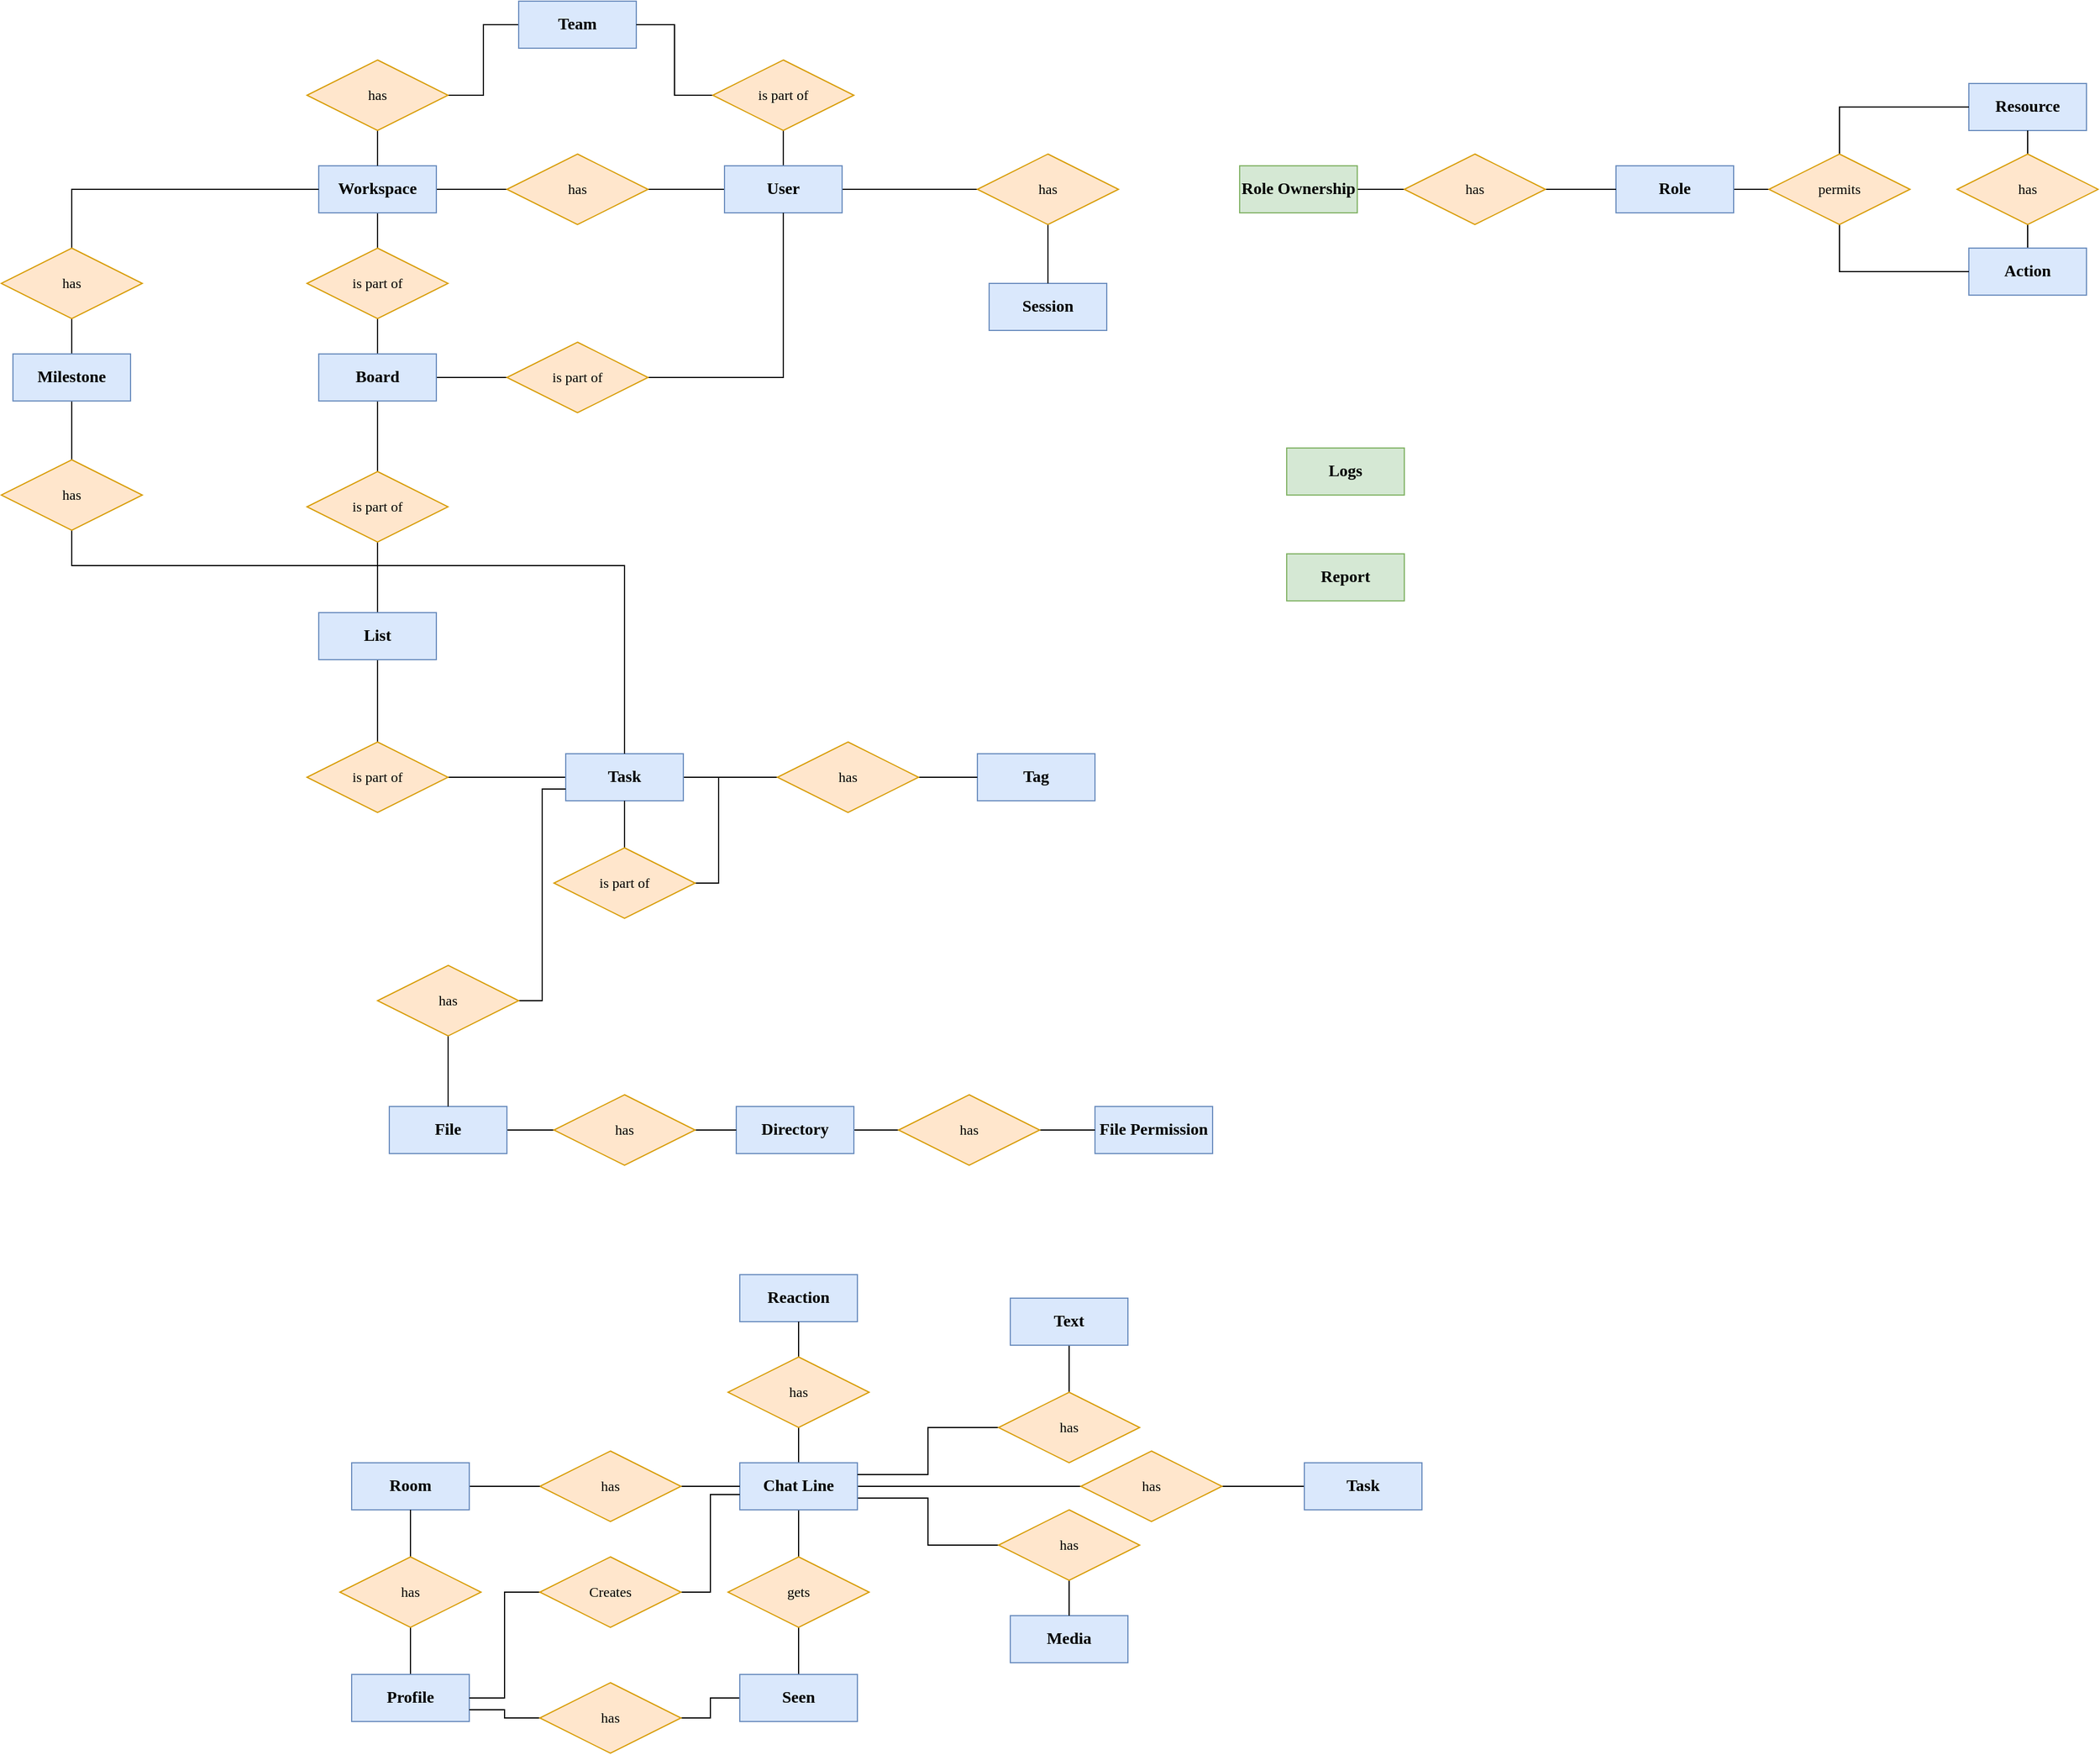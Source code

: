 <mxfile version="24.7.17">
  <diagram id="R2lEEEUBdFMjLlhIrx00" name="Page-1">
    <mxGraphModel dx="1400" dy="839" grid="1" gridSize="10" guides="1" tooltips="1" connect="1" arrows="1" fold="1" page="1" pageScale="1" pageWidth="2000" pageHeight="2000" math="0" shadow="0" extFonts="Permanent Marker^https://fonts.googleapis.com/css?family=Permanent+Marker">
      <root>
        <mxCell id="0" />
        <mxCell id="1" parent="0" />
        <mxCell id="NZ84gaIjG7b7qAjeDfiD-11" style="edgeStyle=orthogonalEdgeStyle;rounded=0;orthogonalLoop=1;jettySize=auto;html=1;entryX=1;entryY=0.5;entryDx=0;entryDy=0;endArrow=none;endFill=0;" parent="1" source="NZ84gaIjG7b7qAjeDfiD-1" target="NZ84gaIjG7b7qAjeDfiD-8" edge="1">
          <mxGeometry relative="1" as="geometry" />
        </mxCell>
        <mxCell id="NZ84gaIjG7b7qAjeDfiD-41" style="edgeStyle=orthogonalEdgeStyle;shape=connector;rounded=0;orthogonalLoop=1;jettySize=auto;html=1;entryX=0.5;entryY=1;entryDx=0;entryDy=0;strokeColor=default;align=center;verticalAlign=middle;fontFamily=Lucida Console;fontSize=12;fontColor=default;fontStyle=1;labelBackgroundColor=default;endArrow=none;endFill=0;" parent="1" source="NZ84gaIjG7b7qAjeDfiD-1" target="NZ84gaIjG7b7qAjeDfiD-40" edge="1">
          <mxGeometry relative="1" as="geometry" />
        </mxCell>
        <mxCell id="NZ84gaIjG7b7qAjeDfiD-82" style="edgeStyle=orthogonalEdgeStyle;shape=connector;rounded=0;orthogonalLoop=1;jettySize=auto;html=1;entryX=0;entryY=0.5;entryDx=0;entryDy=0;strokeColor=default;align=center;verticalAlign=middle;fontFamily=Lucida Console;fontSize=12;fontColor=default;fontStyle=1;labelBackgroundColor=default;endArrow=none;endFill=0;" parent="1" source="NZ84gaIjG7b7qAjeDfiD-1" target="NZ84gaIjG7b7qAjeDfiD-81" edge="1">
          <mxGeometry relative="1" as="geometry" />
        </mxCell>
        <mxCell id="NZ84gaIjG7b7qAjeDfiD-1" value="User" style="whiteSpace=wrap;html=1;align=center;fillColor=#dae8fc;strokeColor=#6c8ebf;fontFamily=Lucida Console;fontStyle=1;fontSize=14;" parent="1" vertex="1">
          <mxGeometry x="782" y="630" width="100" height="40" as="geometry" />
        </mxCell>
        <mxCell id="NZ84gaIjG7b7qAjeDfiD-12" style="edgeStyle=orthogonalEdgeStyle;rounded=0;orthogonalLoop=1;jettySize=auto;html=1;entryX=1;entryY=0.5;entryDx=0;entryDy=0;endArrow=none;endFill=0;" parent="1" source="NZ84gaIjG7b7qAjeDfiD-8" target="NZ84gaIjG7b7qAjeDfiD-10" edge="1">
          <mxGeometry relative="1" as="geometry" />
        </mxCell>
        <mxCell id="NZ84gaIjG7b7qAjeDfiD-8" value="has" style="shape=rhombus;perimeter=rhombusPerimeter;whiteSpace=wrap;html=1;align=center;fillColor=#ffe6cc;strokeColor=#d79b00;fontFamily=Lucida Console;" parent="1" vertex="1">
          <mxGeometry x="597" y="620" width="120" height="60" as="geometry" />
        </mxCell>
        <mxCell id="NZ84gaIjG7b7qAjeDfiD-19" style="edgeStyle=orthogonalEdgeStyle;shape=connector;rounded=0;orthogonalLoop=1;jettySize=auto;html=1;entryX=0.5;entryY=0;entryDx=0;entryDy=0;strokeColor=default;align=center;verticalAlign=middle;fontFamily=Lucida Console;fontSize=12;fontColor=default;fontStyle=1;labelBackgroundColor=default;endArrow=none;endFill=0;" parent="1" source="NZ84gaIjG7b7qAjeDfiD-10" target="NZ84gaIjG7b7qAjeDfiD-17" edge="1">
          <mxGeometry relative="1" as="geometry" />
        </mxCell>
        <mxCell id="NZ84gaIjG7b7qAjeDfiD-10" value="Workspace" style="whiteSpace=wrap;html=1;align=center;fillColor=#dae8fc;strokeColor=#6c8ebf;fontFamily=Lucida Console;fontStyle=1;fontSize=14;" parent="1" vertex="1">
          <mxGeometry x="437" y="630" width="100" height="40" as="geometry" />
        </mxCell>
        <mxCell id="NZ84gaIjG7b7qAjeDfiD-15" style="edgeStyle=orthogonalEdgeStyle;shape=connector;rounded=0;orthogonalLoop=1;jettySize=auto;html=1;entryX=0;entryY=0.5;entryDx=0;entryDy=0;strokeColor=default;align=center;verticalAlign=middle;fontFamily=Lucida Console;fontSize=12;fontColor=default;fontStyle=1;labelBackgroundColor=default;endArrow=none;endFill=0;" parent="1" source="NZ84gaIjG7b7qAjeDfiD-13" target="NZ84gaIjG7b7qAjeDfiD-14" edge="1">
          <mxGeometry relative="1" as="geometry" />
        </mxCell>
        <mxCell id="NZ84gaIjG7b7qAjeDfiD-18" style="edgeStyle=orthogonalEdgeStyle;shape=connector;rounded=0;orthogonalLoop=1;jettySize=auto;html=1;entryX=0.5;entryY=1;entryDx=0;entryDy=0;strokeColor=default;align=center;verticalAlign=middle;fontFamily=Lucida Console;fontSize=12;fontColor=default;fontStyle=1;labelBackgroundColor=default;endArrow=none;endFill=0;" parent="1" source="NZ84gaIjG7b7qAjeDfiD-13" target="NZ84gaIjG7b7qAjeDfiD-17" edge="1">
          <mxGeometry relative="1" as="geometry" />
        </mxCell>
        <mxCell id="NZ84gaIjG7b7qAjeDfiD-22" style="edgeStyle=orthogonalEdgeStyle;shape=connector;rounded=0;orthogonalLoop=1;jettySize=auto;html=1;entryX=0.5;entryY=0;entryDx=0;entryDy=0;strokeColor=default;align=center;verticalAlign=middle;fontFamily=Lucida Console;fontSize=12;fontColor=default;fontStyle=1;labelBackgroundColor=default;endArrow=none;endFill=0;" parent="1" source="NZ84gaIjG7b7qAjeDfiD-13" target="NZ84gaIjG7b7qAjeDfiD-20" edge="1">
          <mxGeometry relative="1" as="geometry" />
        </mxCell>
        <mxCell id="NZ84gaIjG7b7qAjeDfiD-13" value="Board" style="whiteSpace=wrap;html=1;align=center;fillColor=#dae8fc;strokeColor=#6c8ebf;fontFamily=Lucida Console;fontStyle=1;fontSize=14;" parent="1" vertex="1">
          <mxGeometry x="437" y="790" width="100" height="40" as="geometry" />
        </mxCell>
        <mxCell id="NZ84gaIjG7b7qAjeDfiD-16" style="edgeStyle=orthogonalEdgeStyle;shape=connector;rounded=0;orthogonalLoop=1;jettySize=auto;html=1;entryX=0.5;entryY=1;entryDx=0;entryDy=0;strokeColor=default;align=center;verticalAlign=middle;fontFamily=Lucida Console;fontSize=12;fontColor=default;fontStyle=1;labelBackgroundColor=default;endArrow=none;endFill=0;" parent="1" source="NZ84gaIjG7b7qAjeDfiD-14" target="NZ84gaIjG7b7qAjeDfiD-1" edge="1">
          <mxGeometry relative="1" as="geometry" />
        </mxCell>
        <mxCell id="NZ84gaIjG7b7qAjeDfiD-14" value="is part of" style="shape=rhombus;perimeter=rhombusPerimeter;whiteSpace=wrap;html=1;align=center;fillColor=#ffe6cc;strokeColor=#d79b00;fontFamily=Lucida Console;" parent="1" vertex="1">
          <mxGeometry x="597" y="780" width="120" height="60" as="geometry" />
        </mxCell>
        <mxCell id="NZ84gaIjG7b7qAjeDfiD-17" value="is part of" style="shape=rhombus;perimeter=rhombusPerimeter;whiteSpace=wrap;html=1;align=center;fillColor=#ffe6cc;strokeColor=#d79b00;fontFamily=Lucida Console;" parent="1" vertex="1">
          <mxGeometry x="427" y="700" width="120" height="60" as="geometry" />
        </mxCell>
        <mxCell id="NZ84gaIjG7b7qAjeDfiD-23" style="edgeStyle=orthogonalEdgeStyle;shape=connector;rounded=0;orthogonalLoop=1;jettySize=auto;html=1;entryX=0.5;entryY=0;entryDx=0;entryDy=0;strokeColor=default;align=center;verticalAlign=middle;fontFamily=Lucida Console;fontSize=12;fontColor=default;fontStyle=1;labelBackgroundColor=default;endArrow=none;endFill=0;" parent="1" source="NZ84gaIjG7b7qAjeDfiD-20" target="NZ84gaIjG7b7qAjeDfiD-21" edge="1">
          <mxGeometry relative="1" as="geometry" />
        </mxCell>
        <mxCell id="NZ84gaIjG7b7qAjeDfiD-20" value="is part of" style="shape=rhombus;perimeter=rhombusPerimeter;whiteSpace=wrap;html=1;align=center;fillColor=#ffe6cc;strokeColor=#d79b00;fontFamily=Lucida Console;" parent="1" vertex="1">
          <mxGeometry x="427" y="890" width="120" height="60" as="geometry" />
        </mxCell>
        <mxCell id="NZ84gaIjG7b7qAjeDfiD-26" style="edgeStyle=orthogonalEdgeStyle;shape=connector;rounded=0;orthogonalLoop=1;jettySize=auto;html=1;entryX=0.5;entryY=0;entryDx=0;entryDy=0;strokeColor=default;align=center;verticalAlign=middle;fontFamily=Lucida Console;fontSize=12;fontColor=default;fontStyle=1;labelBackgroundColor=default;endArrow=none;endFill=0;" parent="1" source="NZ84gaIjG7b7qAjeDfiD-21" target="NZ84gaIjG7b7qAjeDfiD-24" edge="1">
          <mxGeometry relative="1" as="geometry" />
        </mxCell>
        <mxCell id="NZ84gaIjG7b7qAjeDfiD-21" value="List" style="whiteSpace=wrap;html=1;align=center;fillColor=#dae8fc;strokeColor=#6c8ebf;fontFamily=Lucida Console;fontStyle=1;fontSize=14;" parent="1" vertex="1">
          <mxGeometry x="437" y="1010" width="100" height="40" as="geometry" />
        </mxCell>
        <mxCell id="NZ84gaIjG7b7qAjeDfiD-28" style="edgeStyle=orthogonalEdgeStyle;shape=connector;rounded=0;orthogonalLoop=1;jettySize=auto;html=1;entryX=0;entryY=0.5;entryDx=0;entryDy=0;strokeColor=default;align=center;verticalAlign=middle;fontFamily=Lucida Console;fontSize=12;fontColor=default;fontStyle=1;labelBackgroundColor=default;endArrow=none;endFill=0;" parent="1" source="NZ84gaIjG7b7qAjeDfiD-24" target="NZ84gaIjG7b7qAjeDfiD-25" edge="1">
          <mxGeometry relative="1" as="geometry" />
        </mxCell>
        <mxCell id="NZ84gaIjG7b7qAjeDfiD-24" value="is part of" style="shape=rhombus;perimeter=rhombusPerimeter;whiteSpace=wrap;html=1;align=center;fillColor=#ffe6cc;strokeColor=#d79b00;fontFamily=Lucida Console;" parent="1" vertex="1">
          <mxGeometry x="427" y="1120" width="120" height="60" as="geometry" />
        </mxCell>
        <mxCell id="NZ84gaIjG7b7qAjeDfiD-33" style="edgeStyle=orthogonalEdgeStyle;shape=connector;rounded=0;orthogonalLoop=1;jettySize=auto;html=1;entryX=1;entryY=0.5;entryDx=0;entryDy=0;strokeColor=default;align=center;verticalAlign=middle;fontFamily=Lucida Console;fontSize=12;fontColor=default;fontStyle=1;labelBackgroundColor=default;endArrow=none;endFill=0;" parent="1" source="NZ84gaIjG7b7qAjeDfiD-25" target="NZ84gaIjG7b7qAjeDfiD-29" edge="1">
          <mxGeometry relative="1" as="geometry">
            <Array as="points">
              <mxPoint x="777" y="1150" />
              <mxPoint x="777" y="1240" />
            </Array>
          </mxGeometry>
        </mxCell>
        <mxCell id="NZ84gaIjG7b7qAjeDfiD-36" style="edgeStyle=orthogonalEdgeStyle;shape=connector;rounded=0;orthogonalLoop=1;jettySize=auto;html=1;entryX=0;entryY=0.5;entryDx=0;entryDy=0;strokeColor=default;align=center;verticalAlign=middle;fontFamily=Lucida Console;fontSize=12;fontColor=default;fontStyle=1;labelBackgroundColor=default;endArrow=none;endFill=0;" parent="1" source="NZ84gaIjG7b7qAjeDfiD-25" target="NZ84gaIjG7b7qAjeDfiD-35" edge="1">
          <mxGeometry relative="1" as="geometry" />
        </mxCell>
        <mxCell id="NZ84gaIjG7b7qAjeDfiD-25" value="Task" style="whiteSpace=wrap;html=1;align=center;fillColor=#dae8fc;strokeColor=#6c8ebf;fontFamily=Lucida Console;fontStyle=1;fontSize=14;" parent="1" vertex="1">
          <mxGeometry x="647" y="1130" width="100" height="40" as="geometry" />
        </mxCell>
        <mxCell id="NZ84gaIjG7b7qAjeDfiD-32" style="edgeStyle=orthogonalEdgeStyle;shape=connector;rounded=0;orthogonalLoop=1;jettySize=auto;html=1;entryX=0.5;entryY=1;entryDx=0;entryDy=0;strokeColor=default;align=center;verticalAlign=middle;fontFamily=Lucida Console;fontSize=12;fontColor=default;fontStyle=1;labelBackgroundColor=default;endArrow=none;endFill=0;" parent="1" source="NZ84gaIjG7b7qAjeDfiD-29" target="NZ84gaIjG7b7qAjeDfiD-25" edge="1">
          <mxGeometry relative="1" as="geometry" />
        </mxCell>
        <mxCell id="NZ84gaIjG7b7qAjeDfiD-29" value="is part of" style="shape=rhombus;perimeter=rhombusPerimeter;whiteSpace=wrap;html=1;align=center;fillColor=#ffe6cc;strokeColor=#d79b00;fontFamily=Lucida Console;" parent="1" vertex="1">
          <mxGeometry x="637" y="1210" width="120" height="60" as="geometry" />
        </mxCell>
        <mxCell id="NZ84gaIjG7b7qAjeDfiD-34" value="Tag" style="whiteSpace=wrap;html=1;align=center;fillColor=#dae8fc;strokeColor=#6c8ebf;fontFamily=Lucida Console;fontStyle=1;fontSize=14;" parent="1" vertex="1">
          <mxGeometry x="997" y="1130" width="100" height="40" as="geometry" />
        </mxCell>
        <mxCell id="NZ84gaIjG7b7qAjeDfiD-37" style="edgeStyle=orthogonalEdgeStyle;shape=connector;rounded=0;orthogonalLoop=1;jettySize=auto;html=1;entryX=0;entryY=0.5;entryDx=0;entryDy=0;strokeColor=default;align=center;verticalAlign=middle;fontFamily=Lucida Console;fontSize=12;fontColor=default;fontStyle=1;labelBackgroundColor=default;endArrow=none;endFill=0;" parent="1" source="NZ84gaIjG7b7qAjeDfiD-35" target="NZ84gaIjG7b7qAjeDfiD-34" edge="1">
          <mxGeometry relative="1" as="geometry" />
        </mxCell>
        <mxCell id="NZ84gaIjG7b7qAjeDfiD-35" value="has" style="shape=rhombus;perimeter=rhombusPerimeter;whiteSpace=wrap;html=1;align=center;fillColor=#ffe6cc;strokeColor=#d79b00;fontFamily=Lucida Console;" parent="1" vertex="1">
          <mxGeometry x="827" y="1120" width="120" height="60" as="geometry" />
        </mxCell>
        <mxCell id="NZ84gaIjG7b7qAjeDfiD-43" style="edgeStyle=orthogonalEdgeStyle;shape=connector;rounded=0;orthogonalLoop=1;jettySize=auto;html=1;entryX=1;entryY=0.5;entryDx=0;entryDy=0;strokeColor=default;align=center;verticalAlign=middle;fontFamily=Lucida Console;fontSize=12;fontColor=default;fontStyle=1;labelBackgroundColor=default;endArrow=none;endFill=0;" parent="1" source="NZ84gaIjG7b7qAjeDfiD-38" target="NZ84gaIjG7b7qAjeDfiD-39" edge="1">
          <mxGeometry relative="1" as="geometry" />
        </mxCell>
        <mxCell id="NZ84gaIjG7b7qAjeDfiD-38" value="Team" style="whiteSpace=wrap;html=1;align=center;fillColor=#dae8fc;strokeColor=#6c8ebf;fontFamily=Lucida Console;fontStyle=1;fontSize=14;" parent="1" vertex="1">
          <mxGeometry x="607" y="490" width="100" height="40" as="geometry" />
        </mxCell>
        <mxCell id="NZ84gaIjG7b7qAjeDfiD-44" style="edgeStyle=orthogonalEdgeStyle;shape=connector;rounded=0;orthogonalLoop=1;jettySize=auto;html=1;entryX=0.5;entryY=0;entryDx=0;entryDy=0;strokeColor=default;align=center;verticalAlign=middle;fontFamily=Lucida Console;fontSize=12;fontColor=default;fontStyle=1;labelBackgroundColor=default;endArrow=none;endFill=0;" parent="1" source="NZ84gaIjG7b7qAjeDfiD-39" target="NZ84gaIjG7b7qAjeDfiD-10" edge="1">
          <mxGeometry relative="1" as="geometry" />
        </mxCell>
        <mxCell id="NZ84gaIjG7b7qAjeDfiD-39" value="has" style="shape=rhombus;perimeter=rhombusPerimeter;whiteSpace=wrap;html=1;align=center;fillColor=#ffe6cc;strokeColor=#d79b00;fontFamily=Lucida Console;" parent="1" vertex="1">
          <mxGeometry x="427" y="540" width="120" height="60" as="geometry" />
        </mxCell>
        <mxCell id="NZ84gaIjG7b7qAjeDfiD-42" style="edgeStyle=orthogonalEdgeStyle;shape=connector;rounded=0;orthogonalLoop=1;jettySize=auto;html=1;entryX=1;entryY=0.5;entryDx=0;entryDy=0;strokeColor=default;align=center;verticalAlign=middle;fontFamily=Lucida Console;fontSize=12;fontColor=default;fontStyle=1;labelBackgroundColor=default;endArrow=none;endFill=0;" parent="1" source="NZ84gaIjG7b7qAjeDfiD-40" target="NZ84gaIjG7b7qAjeDfiD-38" edge="1">
          <mxGeometry relative="1" as="geometry" />
        </mxCell>
        <mxCell id="NZ84gaIjG7b7qAjeDfiD-40" value="is part of" style="shape=rhombus;perimeter=rhombusPerimeter;whiteSpace=wrap;html=1;align=center;fillColor=#ffe6cc;strokeColor=#d79b00;fontFamily=Lucida Console;" parent="1" vertex="1">
          <mxGeometry x="772" y="540" width="120" height="60" as="geometry" />
        </mxCell>
        <mxCell id="NZ84gaIjG7b7qAjeDfiD-55" style="edgeStyle=orthogonalEdgeStyle;shape=connector;rounded=0;orthogonalLoop=1;jettySize=auto;html=1;entryX=0;entryY=0.5;entryDx=0;entryDy=0;strokeColor=default;align=center;verticalAlign=middle;fontFamily=Lucida Console;fontSize=12;fontColor=default;fontStyle=1;labelBackgroundColor=default;endArrow=none;endFill=0;" parent="1" source="NZ84gaIjG7b7qAjeDfiD-46" target="NZ84gaIjG7b7qAjeDfiD-54" edge="1">
          <mxGeometry relative="1" as="geometry" />
        </mxCell>
        <mxCell id="NZ84gaIjG7b7qAjeDfiD-46" value="Role Ownership" style="whiteSpace=wrap;html=1;align=center;fillColor=#d5e8d4;strokeColor=#82b366;fontFamily=Lucida Console;fontStyle=1;fontSize=14;" parent="1" vertex="1">
          <mxGeometry x="1220" y="630" width="100" height="40" as="geometry" />
        </mxCell>
        <mxCell id="NZ84gaIjG7b7qAjeDfiD-60" style="edgeStyle=orthogonalEdgeStyle;shape=connector;rounded=0;orthogonalLoop=1;jettySize=auto;html=1;entryX=0;entryY=0.5;entryDx=0;entryDy=0;strokeColor=default;align=center;verticalAlign=middle;fontFamily=Lucida Console;fontSize=12;fontColor=default;fontStyle=1;labelBackgroundColor=default;endArrow=none;endFill=0;" parent="1" source="NZ84gaIjG7b7qAjeDfiD-53" target="NZ84gaIjG7b7qAjeDfiD-59" edge="1">
          <mxGeometry relative="1" as="geometry" />
        </mxCell>
        <mxCell id="NZ84gaIjG7b7qAjeDfiD-53" value="Role" style="whiteSpace=wrap;html=1;align=center;fillColor=#dae8fc;strokeColor=#6c8ebf;fontFamily=Lucida Console;fontStyle=1;fontSize=14;" parent="1" vertex="1">
          <mxGeometry x="1540" y="630" width="100" height="40" as="geometry" />
        </mxCell>
        <mxCell id="NZ84gaIjG7b7qAjeDfiD-56" style="edgeStyle=orthogonalEdgeStyle;shape=connector;rounded=0;orthogonalLoop=1;jettySize=auto;html=1;entryX=0;entryY=0.5;entryDx=0;entryDy=0;strokeColor=default;align=center;verticalAlign=middle;fontFamily=Lucida Console;fontSize=12;fontColor=default;fontStyle=1;labelBackgroundColor=default;endArrow=none;endFill=0;" parent="1" source="NZ84gaIjG7b7qAjeDfiD-54" target="NZ84gaIjG7b7qAjeDfiD-53" edge="1">
          <mxGeometry relative="1" as="geometry" />
        </mxCell>
        <mxCell id="NZ84gaIjG7b7qAjeDfiD-54" value="has" style="shape=rhombus;perimeter=rhombusPerimeter;whiteSpace=wrap;html=1;align=center;fillColor=#ffe6cc;strokeColor=#d79b00;fontFamily=Lucida Console;" parent="1" vertex="1">
          <mxGeometry x="1360" y="620" width="120" height="60" as="geometry" />
        </mxCell>
        <mxCell id="NZ84gaIjG7b7qAjeDfiD-57" value="Resource" style="whiteSpace=wrap;html=1;align=center;fillColor=#dae8fc;strokeColor=#6c8ebf;fontFamily=Lucida Console;fontStyle=1;fontSize=14;" parent="1" vertex="1">
          <mxGeometry x="1840" y="560" width="100" height="40" as="geometry" />
        </mxCell>
        <mxCell id="NZ84gaIjG7b7qAjeDfiD-64" style="edgeStyle=orthogonalEdgeStyle;shape=connector;rounded=0;orthogonalLoop=1;jettySize=auto;html=1;entryX=0.5;entryY=1;entryDx=0;entryDy=0;strokeColor=default;align=center;verticalAlign=middle;fontFamily=Lucida Console;fontSize=12;fontColor=default;fontStyle=1;labelBackgroundColor=default;endArrow=none;endFill=0;" parent="1" source="NZ84gaIjG7b7qAjeDfiD-58" target="NZ84gaIjG7b7qAjeDfiD-63" edge="1">
          <mxGeometry relative="1" as="geometry" />
        </mxCell>
        <mxCell id="NZ84gaIjG7b7qAjeDfiD-58" value="Action" style="whiteSpace=wrap;html=1;align=center;fillColor=#dae8fc;strokeColor=#6c8ebf;fontFamily=Lucida Console;fontStyle=1;fontSize=14;" parent="1" vertex="1">
          <mxGeometry x="1840" y="700" width="100" height="40" as="geometry" />
        </mxCell>
        <mxCell id="NZ84gaIjG7b7qAjeDfiD-61" style="edgeStyle=orthogonalEdgeStyle;shape=connector;rounded=0;orthogonalLoop=1;jettySize=auto;html=1;entryX=0;entryY=0.5;entryDx=0;entryDy=0;strokeColor=default;align=center;verticalAlign=middle;fontFamily=Lucida Console;fontSize=12;fontColor=default;fontStyle=1;labelBackgroundColor=default;endArrow=none;endFill=0;" parent="1" source="NZ84gaIjG7b7qAjeDfiD-59" target="NZ84gaIjG7b7qAjeDfiD-57" edge="1">
          <mxGeometry relative="1" as="geometry">
            <Array as="points">
              <mxPoint x="1730" y="580" />
            </Array>
          </mxGeometry>
        </mxCell>
        <mxCell id="NZ84gaIjG7b7qAjeDfiD-62" style="edgeStyle=orthogonalEdgeStyle;shape=connector;rounded=0;orthogonalLoop=1;jettySize=auto;html=1;entryX=0;entryY=0.5;entryDx=0;entryDy=0;strokeColor=default;align=center;verticalAlign=middle;fontFamily=Lucida Console;fontSize=12;fontColor=default;fontStyle=1;labelBackgroundColor=default;endArrow=none;endFill=0;" parent="1" source="NZ84gaIjG7b7qAjeDfiD-59" target="NZ84gaIjG7b7qAjeDfiD-58" edge="1">
          <mxGeometry relative="1" as="geometry">
            <Array as="points">
              <mxPoint x="1730" y="720" />
            </Array>
          </mxGeometry>
        </mxCell>
        <mxCell id="NZ84gaIjG7b7qAjeDfiD-59" value="permits" style="shape=rhombus;perimeter=rhombusPerimeter;whiteSpace=wrap;html=1;align=center;fillColor=#ffe6cc;strokeColor=#d79b00;fontFamily=Lucida Console;" parent="1" vertex="1">
          <mxGeometry x="1670" y="620" width="120" height="60" as="geometry" />
        </mxCell>
        <mxCell id="NZ84gaIjG7b7qAjeDfiD-65" style="edgeStyle=orthogonalEdgeStyle;shape=connector;rounded=0;orthogonalLoop=1;jettySize=auto;html=1;entryX=0.5;entryY=1;entryDx=0;entryDy=0;strokeColor=default;align=center;verticalAlign=middle;fontFamily=Lucida Console;fontSize=12;fontColor=default;fontStyle=1;labelBackgroundColor=default;endArrow=none;endFill=0;" parent="1" source="NZ84gaIjG7b7qAjeDfiD-63" target="NZ84gaIjG7b7qAjeDfiD-57" edge="1">
          <mxGeometry relative="1" as="geometry" />
        </mxCell>
        <mxCell id="NZ84gaIjG7b7qAjeDfiD-63" value="has" style="shape=rhombus;perimeter=rhombusPerimeter;whiteSpace=wrap;html=1;align=center;fillColor=#ffe6cc;strokeColor=#d79b00;fontFamily=Lucida Console;" parent="1" vertex="1">
          <mxGeometry x="1830" y="620" width="120" height="60" as="geometry" />
        </mxCell>
        <mxCell id="NZ84gaIjG7b7qAjeDfiD-67" value="Session" style="whiteSpace=wrap;html=1;align=center;fillColor=#dae8fc;strokeColor=#6c8ebf;fontFamily=Lucida Console;fontStyle=1;fontSize=14;" parent="1" vertex="1">
          <mxGeometry x="1007" y="730" width="100" height="40" as="geometry" />
        </mxCell>
        <mxCell id="NZ84gaIjG7b7qAjeDfiD-72" style="edgeStyle=orthogonalEdgeStyle;shape=connector;rounded=0;orthogonalLoop=1;jettySize=auto;html=1;entryX=0.5;entryY=1;entryDx=0;entryDy=0;strokeColor=default;align=center;verticalAlign=middle;fontFamily=Lucida Console;fontSize=12;fontColor=default;fontStyle=1;labelBackgroundColor=default;endArrow=none;endFill=0;" parent="1" source="NZ84gaIjG7b7qAjeDfiD-70" target="NZ84gaIjG7b7qAjeDfiD-71" edge="1">
          <mxGeometry relative="1" as="geometry" />
        </mxCell>
        <mxCell id="NZ84gaIjG7b7qAjeDfiD-75" style="edgeStyle=orthogonalEdgeStyle;shape=connector;rounded=0;orthogonalLoop=1;jettySize=auto;html=1;entryX=0.5;entryY=0;entryDx=0;entryDy=0;strokeColor=default;align=center;verticalAlign=middle;fontFamily=Lucida Console;fontSize=12;fontColor=default;fontStyle=1;labelBackgroundColor=default;endArrow=none;endFill=0;" parent="1" source="NZ84gaIjG7b7qAjeDfiD-70" target="NZ84gaIjG7b7qAjeDfiD-74" edge="1">
          <mxGeometry relative="1" as="geometry" />
        </mxCell>
        <mxCell id="NZ84gaIjG7b7qAjeDfiD-70" value="Milestone" style="whiteSpace=wrap;html=1;align=center;fillColor=#dae8fc;strokeColor=#6c8ebf;fontFamily=Lucida Console;fontStyle=1;fontSize=14;" parent="1" vertex="1">
          <mxGeometry x="177" y="790" width="100" height="40" as="geometry" />
        </mxCell>
        <mxCell id="NZ84gaIjG7b7qAjeDfiD-73" style="edgeStyle=orthogonalEdgeStyle;shape=connector;rounded=0;orthogonalLoop=1;jettySize=auto;html=1;entryX=0;entryY=0.5;entryDx=0;entryDy=0;strokeColor=default;align=center;verticalAlign=middle;fontFamily=Lucida Console;fontSize=12;fontColor=default;fontStyle=1;labelBackgroundColor=default;endArrow=none;endFill=0;" parent="1" source="NZ84gaIjG7b7qAjeDfiD-71" target="NZ84gaIjG7b7qAjeDfiD-10" edge="1">
          <mxGeometry relative="1" as="geometry">
            <Array as="points">
              <mxPoint x="227" y="650" />
            </Array>
          </mxGeometry>
        </mxCell>
        <mxCell id="NZ84gaIjG7b7qAjeDfiD-71" value="has" style="shape=rhombus;perimeter=rhombusPerimeter;whiteSpace=wrap;html=1;align=center;fillColor=#ffe6cc;strokeColor=#d79b00;fontFamily=Lucida Console;" parent="1" vertex="1">
          <mxGeometry x="167" y="700" width="120" height="60" as="geometry" />
        </mxCell>
        <mxCell id="NZ84gaIjG7b7qAjeDfiD-76" style="edgeStyle=orthogonalEdgeStyle;shape=connector;rounded=0;orthogonalLoop=1;jettySize=auto;html=1;entryX=0.5;entryY=0;entryDx=0;entryDy=0;strokeColor=default;align=center;verticalAlign=middle;fontFamily=Lucida Console;fontSize=12;fontColor=default;fontStyle=1;labelBackgroundColor=default;endArrow=none;endFill=0;" parent="1" source="NZ84gaIjG7b7qAjeDfiD-74" target="NZ84gaIjG7b7qAjeDfiD-25" edge="1">
          <mxGeometry relative="1" as="geometry">
            <Array as="points">
              <mxPoint x="227" y="970" />
              <mxPoint x="697" y="970" />
            </Array>
          </mxGeometry>
        </mxCell>
        <mxCell id="NZ84gaIjG7b7qAjeDfiD-74" value="has" style="shape=rhombus;perimeter=rhombusPerimeter;whiteSpace=wrap;html=1;align=center;fillColor=#ffe6cc;strokeColor=#d79b00;fontFamily=Lucida Console;" parent="1" vertex="1">
          <mxGeometry x="167" y="880" width="120" height="60" as="geometry" />
        </mxCell>
        <mxCell id="NZ84gaIjG7b7qAjeDfiD-77" value="Logs" style="whiteSpace=wrap;html=1;align=center;fillColor=#d5e8d4;strokeColor=#82b366;fontFamily=Lucida Console;fontStyle=1;fontSize=14;" parent="1" vertex="1">
          <mxGeometry x="1260" y="870" width="100" height="40" as="geometry" />
        </mxCell>
        <mxCell id="NZ84gaIjG7b7qAjeDfiD-79" value="Report" style="whiteSpace=wrap;html=1;align=center;fillColor=#d5e8d4;strokeColor=#82b366;fontFamily=Lucida Console;fontStyle=1;fontSize=14;" parent="1" vertex="1">
          <mxGeometry x="1260" y="960" width="100" height="40" as="geometry" />
        </mxCell>
        <mxCell id="NZ84gaIjG7b7qAjeDfiD-83" style="edgeStyle=orthogonalEdgeStyle;shape=connector;rounded=0;orthogonalLoop=1;jettySize=auto;html=1;entryX=0.5;entryY=0;entryDx=0;entryDy=0;strokeColor=default;align=center;verticalAlign=middle;fontFamily=Lucida Console;fontSize=12;fontColor=default;fontStyle=1;labelBackgroundColor=default;endArrow=none;endFill=0;" parent="1" source="NZ84gaIjG7b7qAjeDfiD-81" target="NZ84gaIjG7b7qAjeDfiD-67" edge="1">
          <mxGeometry relative="1" as="geometry" />
        </mxCell>
        <mxCell id="NZ84gaIjG7b7qAjeDfiD-81" value="has" style="shape=rhombus;perimeter=rhombusPerimeter;whiteSpace=wrap;html=1;align=center;fillColor=#ffe6cc;strokeColor=#d79b00;fontFamily=Lucida Console;" parent="1" vertex="1">
          <mxGeometry x="997" y="620" width="120" height="60" as="geometry" />
        </mxCell>
        <mxCell id="XTuhQju4oQTLReJIPfs8-8" style="edgeStyle=orthogonalEdgeStyle;shape=connector;rounded=0;orthogonalLoop=1;jettySize=auto;html=1;entryX=0;entryY=0.5;entryDx=0;entryDy=0;strokeColor=default;align=center;verticalAlign=middle;fontFamily=Helvetica;fontSize=11;fontColor=default;labelBackgroundColor=default;endArrow=none;endFill=0;" edge="1" parent="1" source="NZ84gaIjG7b7qAjeDfiD-85" target="XTuhQju4oQTLReJIPfs8-7">
          <mxGeometry relative="1" as="geometry" />
        </mxCell>
        <mxCell id="NZ84gaIjG7b7qAjeDfiD-85" value="File" style="whiteSpace=wrap;html=1;align=center;fillColor=#dae8fc;strokeColor=#6c8ebf;fontFamily=Lucida Console;fontStyle=1;fontSize=14;" parent="1" vertex="1">
          <mxGeometry x="497" y="1430" width="100" height="40" as="geometry" />
        </mxCell>
        <mxCell id="XTuhQju4oQTLReJIPfs8-2" style="edgeStyle=orthogonalEdgeStyle;rounded=0;orthogonalLoop=1;jettySize=auto;html=1;entryX=0;entryY=0.75;entryDx=0;entryDy=0;endArrow=none;endFill=0;" edge="1" parent="1" source="XTuhQju4oQTLReJIPfs8-1" target="NZ84gaIjG7b7qAjeDfiD-25">
          <mxGeometry relative="1" as="geometry" />
        </mxCell>
        <mxCell id="XTuhQju4oQTLReJIPfs8-3" style="edgeStyle=orthogonalEdgeStyle;shape=connector;rounded=0;orthogonalLoop=1;jettySize=auto;html=1;entryX=0.5;entryY=0;entryDx=0;entryDy=0;strokeColor=default;align=center;verticalAlign=middle;fontFamily=Helvetica;fontSize=11;fontColor=default;labelBackgroundColor=default;endArrow=none;endFill=0;" edge="1" parent="1" source="XTuhQju4oQTLReJIPfs8-1" target="NZ84gaIjG7b7qAjeDfiD-85">
          <mxGeometry relative="1" as="geometry" />
        </mxCell>
        <mxCell id="XTuhQju4oQTLReJIPfs8-1" value="has" style="shape=rhombus;perimeter=rhombusPerimeter;whiteSpace=wrap;html=1;align=center;fillColor=#ffe6cc;strokeColor=#d79b00;fontFamily=Lucida Console;" vertex="1" parent="1">
          <mxGeometry x="487" y="1310" width="120" height="60" as="geometry" />
        </mxCell>
        <mxCell id="XTuhQju4oQTLReJIPfs8-11" style="edgeStyle=orthogonalEdgeStyle;shape=connector;rounded=0;orthogonalLoop=1;jettySize=auto;html=1;entryX=0;entryY=0.5;entryDx=0;entryDy=0;strokeColor=default;align=center;verticalAlign=middle;fontFamily=Helvetica;fontSize=11;fontColor=default;labelBackgroundColor=default;endArrow=none;endFill=0;" edge="1" parent="1" source="XTuhQju4oQTLReJIPfs8-4" target="XTuhQju4oQTLReJIPfs8-10">
          <mxGeometry relative="1" as="geometry" />
        </mxCell>
        <mxCell id="XTuhQju4oQTLReJIPfs8-4" value="Directory" style="whiteSpace=wrap;html=1;align=center;fillColor=#dae8fc;strokeColor=#6c8ebf;fontFamily=Lucida Console;fontStyle=1;fontSize=14;" vertex="1" parent="1">
          <mxGeometry x="792" y="1430" width="100" height="40" as="geometry" />
        </mxCell>
        <mxCell id="XTuhQju4oQTLReJIPfs8-6" value="File Permission" style="whiteSpace=wrap;html=1;align=center;fillColor=#dae8fc;strokeColor=#6c8ebf;fontFamily=Lucida Console;fontStyle=1;fontSize=14;" vertex="1" parent="1">
          <mxGeometry x="1097" y="1430" width="100" height="40" as="geometry" />
        </mxCell>
        <mxCell id="XTuhQju4oQTLReJIPfs8-9" style="edgeStyle=orthogonalEdgeStyle;shape=connector;rounded=0;orthogonalLoop=1;jettySize=auto;html=1;entryX=0;entryY=0.5;entryDx=0;entryDy=0;strokeColor=default;align=center;verticalAlign=middle;fontFamily=Helvetica;fontSize=11;fontColor=default;labelBackgroundColor=default;endArrow=none;endFill=0;" edge="1" parent="1" source="XTuhQju4oQTLReJIPfs8-7" target="XTuhQju4oQTLReJIPfs8-4">
          <mxGeometry relative="1" as="geometry" />
        </mxCell>
        <mxCell id="XTuhQju4oQTLReJIPfs8-7" value="has" style="shape=rhombus;perimeter=rhombusPerimeter;whiteSpace=wrap;html=1;align=center;fillColor=#ffe6cc;strokeColor=#d79b00;fontFamily=Lucida Console;" vertex="1" parent="1">
          <mxGeometry x="637" y="1420" width="120" height="60" as="geometry" />
        </mxCell>
        <mxCell id="XTuhQju4oQTLReJIPfs8-12" style="edgeStyle=orthogonalEdgeStyle;shape=connector;rounded=0;orthogonalLoop=1;jettySize=auto;html=1;entryX=0;entryY=0.5;entryDx=0;entryDy=0;strokeColor=default;align=center;verticalAlign=middle;fontFamily=Helvetica;fontSize=11;fontColor=default;labelBackgroundColor=default;endArrow=none;endFill=0;" edge="1" parent="1" source="XTuhQju4oQTLReJIPfs8-10" target="XTuhQju4oQTLReJIPfs8-6">
          <mxGeometry relative="1" as="geometry" />
        </mxCell>
        <mxCell id="XTuhQju4oQTLReJIPfs8-10" value="has" style="shape=rhombus;perimeter=rhombusPerimeter;whiteSpace=wrap;html=1;align=center;fillColor=#ffe6cc;strokeColor=#d79b00;fontFamily=Lucida Console;" vertex="1" parent="1">
          <mxGeometry x="930" y="1420" width="120" height="60" as="geometry" />
        </mxCell>
        <mxCell id="XTuhQju4oQTLReJIPfs8-18" style="edgeStyle=orthogonalEdgeStyle;shape=connector;rounded=0;orthogonalLoop=1;jettySize=auto;html=1;entryX=0.5;entryY=1;entryDx=0;entryDy=0;strokeColor=default;align=center;verticalAlign=middle;fontFamily=Helvetica;fontSize=11;fontColor=default;labelBackgroundColor=default;endArrow=none;endFill=0;" edge="1" parent="1" source="XTuhQju4oQTLReJIPfs8-13" target="XTuhQju4oQTLReJIPfs8-16">
          <mxGeometry relative="1" as="geometry" />
        </mxCell>
        <mxCell id="XTuhQju4oQTLReJIPfs8-21" style="edgeStyle=orthogonalEdgeStyle;shape=connector;rounded=0;orthogonalLoop=1;jettySize=auto;html=1;entryX=0.5;entryY=0;entryDx=0;entryDy=0;strokeColor=default;align=center;verticalAlign=middle;fontFamily=Helvetica;fontSize=11;fontColor=default;labelBackgroundColor=default;endArrow=none;endFill=0;" edge="1" parent="1" source="XTuhQju4oQTLReJIPfs8-13" target="XTuhQju4oQTLReJIPfs8-19">
          <mxGeometry relative="1" as="geometry" />
        </mxCell>
        <mxCell id="XTuhQju4oQTLReJIPfs8-29" style="edgeStyle=orthogonalEdgeStyle;shape=connector;rounded=0;orthogonalLoop=1;jettySize=auto;html=1;entryX=0;entryY=0.5;entryDx=0;entryDy=0;strokeColor=default;align=center;verticalAlign=middle;fontFamily=Helvetica;fontSize=11;fontColor=default;labelBackgroundColor=default;endArrow=none;endFill=0;exitX=1;exitY=0.75;exitDx=0;exitDy=0;" edge="1" parent="1" source="XTuhQju4oQTLReJIPfs8-13" target="XTuhQju4oQTLReJIPfs8-28">
          <mxGeometry relative="1" as="geometry" />
        </mxCell>
        <mxCell id="XTuhQju4oQTLReJIPfs8-36" style="edgeStyle=orthogonalEdgeStyle;shape=connector;rounded=0;orthogonalLoop=1;jettySize=auto;html=1;entryX=0;entryY=0.5;entryDx=0;entryDy=0;strokeColor=default;align=center;verticalAlign=middle;fontFamily=Helvetica;fontSize=11;fontColor=default;labelBackgroundColor=default;endArrow=none;endFill=0;" edge="1" parent="1" source="XTuhQju4oQTLReJIPfs8-13" target="XTuhQju4oQTLReJIPfs8-35">
          <mxGeometry relative="1" as="geometry" />
        </mxCell>
        <mxCell id="XTuhQju4oQTLReJIPfs8-13" value="Chat Line" style="whiteSpace=wrap;html=1;align=center;fillColor=#dae8fc;strokeColor=#6c8ebf;fontFamily=Lucida Console;fontStyle=1;fontSize=14;" vertex="1" parent="1">
          <mxGeometry x="795" y="1733" width="100" height="40" as="geometry" />
        </mxCell>
        <mxCell id="XTuhQju4oQTLReJIPfs8-22" style="edgeStyle=orthogonalEdgeStyle;shape=connector;rounded=0;orthogonalLoop=1;jettySize=auto;html=1;entryX=0.5;entryY=1;entryDx=0;entryDy=0;strokeColor=default;align=center;verticalAlign=middle;fontFamily=Helvetica;fontSize=11;fontColor=default;labelBackgroundColor=default;endArrow=none;endFill=0;" edge="1" parent="1" source="XTuhQju4oQTLReJIPfs8-14" target="XTuhQju4oQTLReJIPfs8-19">
          <mxGeometry relative="1" as="geometry" />
        </mxCell>
        <mxCell id="XTuhQju4oQTLReJIPfs8-51" style="edgeStyle=orthogonalEdgeStyle;shape=connector;rounded=0;orthogonalLoop=1;jettySize=auto;html=1;entryX=1;entryY=0.5;entryDx=0;entryDy=0;strokeColor=default;align=center;verticalAlign=middle;fontFamily=Helvetica;fontSize=11;fontColor=default;labelBackgroundColor=default;endArrow=none;endFill=0;" edge="1" parent="1" source="XTuhQju4oQTLReJIPfs8-14" target="XTuhQju4oQTLReJIPfs8-50">
          <mxGeometry relative="1" as="geometry" />
        </mxCell>
        <mxCell id="XTuhQju4oQTLReJIPfs8-14" value="Seen" style="whiteSpace=wrap;html=1;align=center;fillColor=#dae8fc;strokeColor=#6c8ebf;fontFamily=Lucida Console;fontStyle=1;fontSize=14;" vertex="1" parent="1">
          <mxGeometry x="795" y="1913" width="100" height="40" as="geometry" />
        </mxCell>
        <mxCell id="XTuhQju4oQTLReJIPfs8-15" value="Reaction" style="whiteSpace=wrap;html=1;align=center;fillColor=#dae8fc;strokeColor=#6c8ebf;fontFamily=Lucida Console;fontStyle=1;fontSize=14;" vertex="1" parent="1">
          <mxGeometry x="795" y="1573" width="100" height="40" as="geometry" />
        </mxCell>
        <mxCell id="XTuhQju4oQTLReJIPfs8-40" style="edgeStyle=orthogonalEdgeStyle;shape=connector;rounded=0;orthogonalLoop=1;jettySize=auto;html=1;entryX=0.5;entryY=1;entryDx=0;entryDy=0;strokeColor=default;align=center;verticalAlign=middle;fontFamily=Helvetica;fontSize=11;fontColor=default;labelBackgroundColor=default;endArrow=none;endFill=0;" edge="1" parent="1" source="XTuhQju4oQTLReJIPfs8-16" target="XTuhQju4oQTLReJIPfs8-15">
          <mxGeometry relative="1" as="geometry" />
        </mxCell>
        <mxCell id="XTuhQju4oQTLReJIPfs8-16" value="has" style="shape=rhombus;perimeter=rhombusPerimeter;whiteSpace=wrap;html=1;align=center;fillColor=#ffe6cc;strokeColor=#d79b00;fontFamily=Lucida Console;" vertex="1" parent="1">
          <mxGeometry x="785" y="1643" width="120" height="60" as="geometry" />
        </mxCell>
        <mxCell id="XTuhQju4oQTLReJIPfs8-19" value="gets" style="shape=rhombus;perimeter=rhombusPerimeter;whiteSpace=wrap;html=1;align=center;fillColor=#ffe6cc;strokeColor=#d79b00;fontFamily=Lucida Console;" vertex="1" parent="1">
          <mxGeometry x="785" y="1813" width="120" height="60" as="geometry" />
        </mxCell>
        <mxCell id="XTuhQju4oQTLReJIPfs8-26" style="edgeStyle=orthogonalEdgeStyle;shape=connector;rounded=0;orthogonalLoop=1;jettySize=auto;html=1;entryX=0.5;entryY=0;entryDx=0;entryDy=0;strokeColor=default;align=center;verticalAlign=middle;fontFamily=Helvetica;fontSize=11;fontColor=default;labelBackgroundColor=default;endArrow=none;endFill=0;" edge="1" parent="1" source="XTuhQju4oQTLReJIPfs8-23" target="XTuhQju4oQTLReJIPfs8-25">
          <mxGeometry relative="1" as="geometry" />
        </mxCell>
        <mxCell id="XTuhQju4oQTLReJIPfs8-23" value="Text" style="whiteSpace=wrap;html=1;align=center;fillColor=#dae8fc;strokeColor=#6c8ebf;fontFamily=Lucida Console;fontStyle=1;fontSize=14;" vertex="1" parent="1">
          <mxGeometry x="1025" y="1593" width="100" height="40" as="geometry" />
        </mxCell>
        <mxCell id="XTuhQju4oQTLReJIPfs8-24" value="Media" style="whiteSpace=wrap;html=1;align=center;fillColor=#dae8fc;strokeColor=#6c8ebf;fontFamily=Lucida Console;fontStyle=1;fontSize=14;" vertex="1" parent="1">
          <mxGeometry x="1025" y="1863" width="100" height="40" as="geometry" />
        </mxCell>
        <mxCell id="XTuhQju4oQTLReJIPfs8-27" style="edgeStyle=orthogonalEdgeStyle;shape=connector;rounded=0;orthogonalLoop=1;jettySize=auto;html=1;entryX=1;entryY=0.25;entryDx=0;entryDy=0;strokeColor=default;align=center;verticalAlign=middle;fontFamily=Helvetica;fontSize=11;fontColor=default;labelBackgroundColor=default;endArrow=none;endFill=0;" edge="1" parent="1" source="XTuhQju4oQTLReJIPfs8-25" target="XTuhQju4oQTLReJIPfs8-13">
          <mxGeometry relative="1" as="geometry" />
        </mxCell>
        <mxCell id="XTuhQju4oQTLReJIPfs8-25" value="has" style="shape=rhombus;perimeter=rhombusPerimeter;whiteSpace=wrap;html=1;align=center;fillColor=#ffe6cc;strokeColor=#d79b00;fontFamily=Lucida Console;" vertex="1" parent="1">
          <mxGeometry x="1015" y="1673" width="120" height="60" as="geometry" />
        </mxCell>
        <mxCell id="XTuhQju4oQTLReJIPfs8-30" style="edgeStyle=orthogonalEdgeStyle;shape=connector;rounded=0;orthogonalLoop=1;jettySize=auto;html=1;entryX=0.5;entryY=0;entryDx=0;entryDy=0;strokeColor=default;align=center;verticalAlign=middle;fontFamily=Helvetica;fontSize=11;fontColor=default;labelBackgroundColor=default;endArrow=none;endFill=0;" edge="1" parent="1" source="XTuhQju4oQTLReJIPfs8-28" target="XTuhQju4oQTLReJIPfs8-24">
          <mxGeometry relative="1" as="geometry" />
        </mxCell>
        <mxCell id="XTuhQju4oQTLReJIPfs8-28" value="has" style="shape=rhombus;perimeter=rhombusPerimeter;whiteSpace=wrap;html=1;align=center;fillColor=#ffe6cc;strokeColor=#d79b00;fontFamily=Lucida Console;" vertex="1" parent="1">
          <mxGeometry x="1015" y="1773" width="120" height="60" as="geometry" />
        </mxCell>
        <mxCell id="XTuhQju4oQTLReJIPfs8-34" style="edgeStyle=orthogonalEdgeStyle;shape=connector;rounded=0;orthogonalLoop=1;jettySize=auto;html=1;entryX=0;entryY=0.5;entryDx=0;entryDy=0;strokeColor=default;align=center;verticalAlign=middle;fontFamily=Helvetica;fontSize=11;fontColor=default;labelBackgroundColor=default;endArrow=none;endFill=0;" edge="1" parent="1" source="XTuhQju4oQTLReJIPfs8-31" target="XTuhQju4oQTLReJIPfs8-13">
          <mxGeometry relative="1" as="geometry" />
        </mxCell>
        <mxCell id="XTuhQju4oQTLReJIPfs8-31" value="has" style="shape=rhombus;perimeter=rhombusPerimeter;whiteSpace=wrap;html=1;align=center;fillColor=#ffe6cc;strokeColor=#d79b00;fontFamily=Lucida Console;" vertex="1" parent="1">
          <mxGeometry x="625" y="1723" width="120" height="60" as="geometry" />
        </mxCell>
        <mxCell id="XTuhQju4oQTLReJIPfs8-33" style="edgeStyle=orthogonalEdgeStyle;shape=connector;rounded=0;orthogonalLoop=1;jettySize=auto;html=1;entryX=0;entryY=0.5;entryDx=0;entryDy=0;strokeColor=default;align=center;verticalAlign=middle;fontFamily=Helvetica;fontSize=11;fontColor=default;labelBackgroundColor=default;endArrow=none;endFill=0;" edge="1" parent="1" source="XTuhQju4oQTLReJIPfs8-32" target="XTuhQju4oQTLReJIPfs8-31">
          <mxGeometry relative="1" as="geometry" />
        </mxCell>
        <mxCell id="XTuhQju4oQTLReJIPfs8-32" value="Room" style="whiteSpace=wrap;html=1;align=center;fillColor=#dae8fc;strokeColor=#6c8ebf;fontFamily=Lucida Console;fontStyle=1;fontSize=14;" vertex="1" parent="1">
          <mxGeometry x="465" y="1733" width="100" height="40" as="geometry" />
        </mxCell>
        <mxCell id="XTuhQju4oQTLReJIPfs8-38" style="edgeStyle=orthogonalEdgeStyle;shape=connector;rounded=0;orthogonalLoop=1;jettySize=auto;html=1;entryX=0;entryY=0.5;entryDx=0;entryDy=0;strokeColor=default;align=center;verticalAlign=middle;fontFamily=Helvetica;fontSize=11;fontColor=default;labelBackgroundColor=default;endArrow=none;endFill=0;" edge="1" parent="1" source="XTuhQju4oQTLReJIPfs8-35" target="XTuhQju4oQTLReJIPfs8-37">
          <mxGeometry relative="1" as="geometry" />
        </mxCell>
        <mxCell id="XTuhQju4oQTLReJIPfs8-35" value="has" style="shape=rhombus;perimeter=rhombusPerimeter;whiteSpace=wrap;html=1;align=center;fillColor=#ffe6cc;strokeColor=#d79b00;fontFamily=Lucida Console;" vertex="1" parent="1">
          <mxGeometry x="1085" y="1723" width="120" height="60" as="geometry" />
        </mxCell>
        <mxCell id="XTuhQju4oQTLReJIPfs8-37" value="Task" style="whiteSpace=wrap;html=1;align=center;fillColor=#dae8fc;strokeColor=#6c8ebf;fontFamily=Lucida Console;fontStyle=1;fontSize=14;" vertex="1" parent="1">
          <mxGeometry x="1275" y="1733" width="100" height="40" as="geometry" />
        </mxCell>
        <mxCell id="XTuhQju4oQTLReJIPfs8-48" style="edgeStyle=orthogonalEdgeStyle;shape=connector;rounded=0;orthogonalLoop=1;jettySize=auto;html=1;entryX=0.5;entryY=1;entryDx=0;entryDy=0;strokeColor=default;align=center;verticalAlign=middle;fontFamily=Helvetica;fontSize=11;fontColor=default;labelBackgroundColor=default;endArrow=none;endFill=0;" edge="1" parent="1" source="XTuhQju4oQTLReJIPfs8-41" target="XTuhQju4oQTLReJIPfs8-47">
          <mxGeometry relative="1" as="geometry" />
        </mxCell>
        <mxCell id="XTuhQju4oQTLReJIPfs8-41" value="Profile" style="whiteSpace=wrap;html=1;align=center;fillColor=#dae8fc;strokeColor=#6c8ebf;fontFamily=Lucida Console;fontStyle=1;fontSize=14;" vertex="1" parent="1">
          <mxGeometry x="465" y="1913" width="100" height="40" as="geometry" />
        </mxCell>
        <mxCell id="XTuhQju4oQTLReJIPfs8-44" style="edgeStyle=orthogonalEdgeStyle;shape=connector;rounded=0;orthogonalLoop=1;jettySize=auto;html=1;entryX=1;entryY=0.5;entryDx=0;entryDy=0;strokeColor=default;align=center;verticalAlign=middle;fontFamily=Helvetica;fontSize=11;fontColor=default;labelBackgroundColor=default;endArrow=none;endFill=0;" edge="1" parent="1" source="XTuhQju4oQTLReJIPfs8-42" target="XTuhQju4oQTLReJIPfs8-41">
          <mxGeometry relative="1" as="geometry" />
        </mxCell>
        <mxCell id="XTuhQju4oQTLReJIPfs8-46" style="edgeStyle=orthogonalEdgeStyle;shape=connector;rounded=0;orthogonalLoop=1;jettySize=auto;html=1;strokeColor=default;align=center;verticalAlign=middle;fontFamily=Helvetica;fontSize=11;fontColor=default;labelBackgroundColor=default;endArrow=none;endFill=0;exitX=1;exitY=0.5;exitDx=0;exitDy=0;" edge="1" parent="1" source="XTuhQju4oQTLReJIPfs8-42">
          <mxGeometry relative="1" as="geometry">
            <mxPoint x="795" y="1760" as="targetPoint" />
            <Array as="points">
              <mxPoint x="770" y="1843" />
              <mxPoint x="770" y="1760" />
            </Array>
          </mxGeometry>
        </mxCell>
        <mxCell id="XTuhQju4oQTLReJIPfs8-42" value="Creates" style="shape=rhombus;perimeter=rhombusPerimeter;whiteSpace=wrap;html=1;align=center;fillColor=#ffe6cc;strokeColor=#d79b00;fontFamily=Lucida Console;" vertex="1" parent="1">
          <mxGeometry x="625" y="1813" width="120" height="60" as="geometry" />
        </mxCell>
        <mxCell id="XTuhQju4oQTLReJIPfs8-49" style="edgeStyle=orthogonalEdgeStyle;shape=connector;rounded=0;orthogonalLoop=1;jettySize=auto;html=1;entryX=0.5;entryY=1;entryDx=0;entryDy=0;strokeColor=default;align=center;verticalAlign=middle;fontFamily=Helvetica;fontSize=11;fontColor=default;labelBackgroundColor=default;endArrow=none;endFill=0;" edge="1" parent="1" source="XTuhQju4oQTLReJIPfs8-47" target="XTuhQju4oQTLReJIPfs8-32">
          <mxGeometry relative="1" as="geometry" />
        </mxCell>
        <mxCell id="XTuhQju4oQTLReJIPfs8-47" value="has" style="shape=rhombus;perimeter=rhombusPerimeter;whiteSpace=wrap;html=1;align=center;fillColor=#ffe6cc;strokeColor=#d79b00;fontFamily=Lucida Console;" vertex="1" parent="1">
          <mxGeometry x="455" y="1813" width="120" height="60" as="geometry" />
        </mxCell>
        <mxCell id="XTuhQju4oQTLReJIPfs8-52" style="edgeStyle=orthogonalEdgeStyle;shape=connector;rounded=0;orthogonalLoop=1;jettySize=auto;html=1;entryX=1;entryY=0.75;entryDx=0;entryDy=0;strokeColor=default;align=center;verticalAlign=middle;fontFamily=Helvetica;fontSize=11;fontColor=default;labelBackgroundColor=default;endArrow=none;endFill=0;" edge="1" parent="1" source="XTuhQju4oQTLReJIPfs8-50" target="XTuhQju4oQTLReJIPfs8-41">
          <mxGeometry relative="1" as="geometry" />
        </mxCell>
        <mxCell id="XTuhQju4oQTLReJIPfs8-50" value="has" style="shape=rhombus;perimeter=rhombusPerimeter;whiteSpace=wrap;html=1;align=center;fillColor=#ffe6cc;strokeColor=#d79b00;fontFamily=Lucida Console;" vertex="1" parent="1">
          <mxGeometry x="625" y="1920" width="120" height="60" as="geometry" />
        </mxCell>
      </root>
    </mxGraphModel>
  </diagram>
</mxfile>
